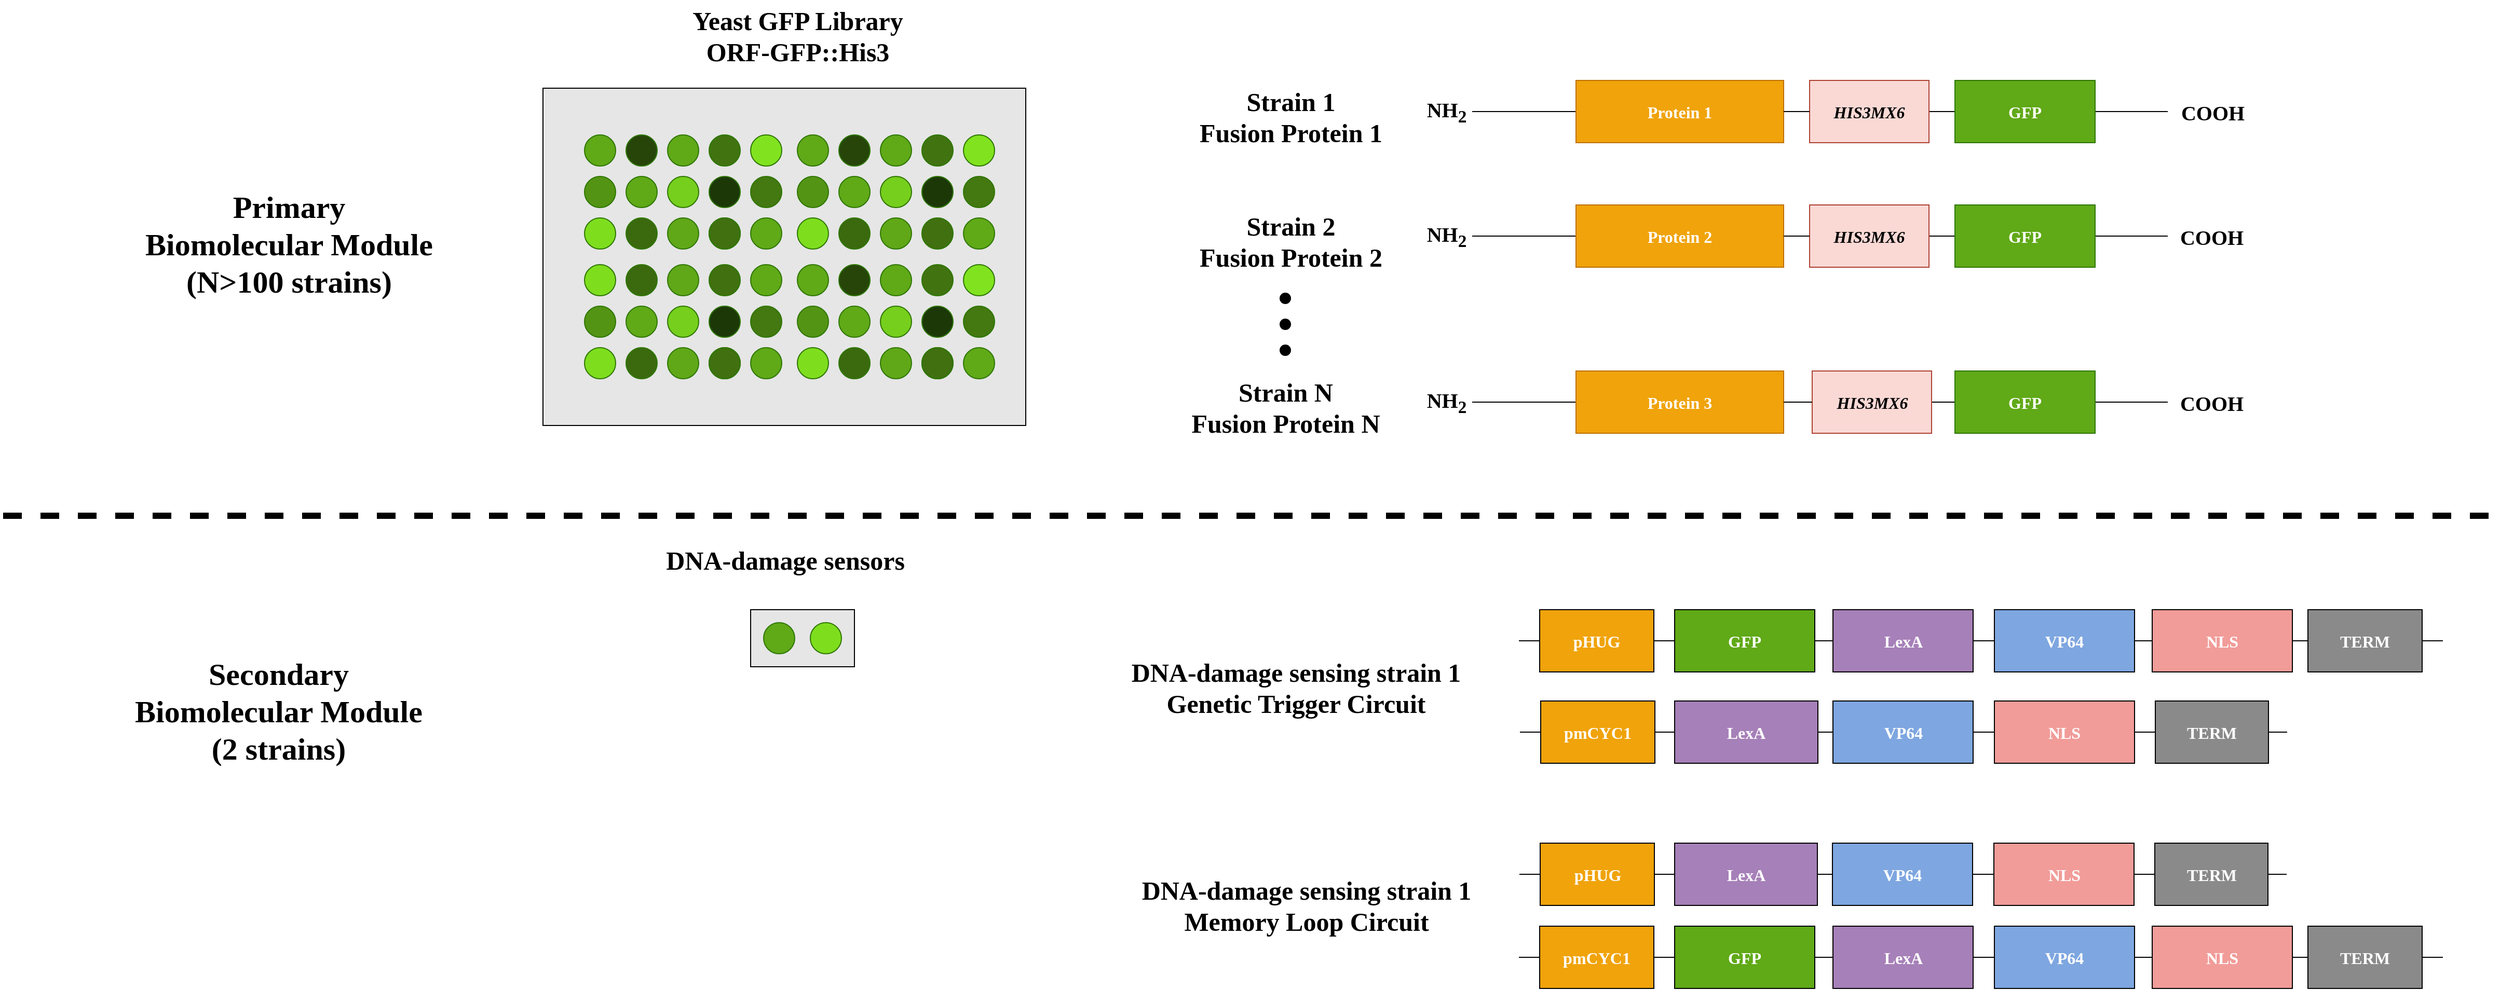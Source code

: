 <mxfile version="13.7.3" type="gitlab">
  <diagram id="VGiIOAWJNJRMQML0LhI-" name="Page-1">
    <mxGraphModel dx="3206" dy="2317" grid="1" gridSize="10" guides="1" tooltips="1" connect="1" arrows="1" fold="1" page="1" pageScale="1" pageWidth="850" pageHeight="1100" math="0" shadow="0">
      <root>
        <mxCell id="0" />
        <mxCell id="1" parent="0" />
        <mxCell id="b8bHE2o81W8VR08IkdRY-1" value="" style="rounded=0;whiteSpace=wrap;html=1;fontFamily=Georgia;fontSize=25;fillColor=#E6E6E6;" parent="1" vertex="1">
          <mxGeometry x="530" y="135" width="465" height="325" as="geometry" />
        </mxCell>
        <mxCell id="b8bHE2o81W8VR08IkdRY-2" value="" style="ellipse;whiteSpace=wrap;html=1;aspect=fixed;strokeColor=#2D7600;fontColor=#ffffff;fillColor=#60A917;fontFamily=Georgia;fontSize=25;" parent="1" vertex="1">
          <mxGeometry x="570" y="180" width="30" height="30" as="geometry" />
        </mxCell>
        <mxCell id="b8bHE2o81W8VR08IkdRY-3" value="" style="ellipse;whiteSpace=wrap;html=1;aspect=fixed;strokeColor=#2D7600;fontColor=#ffffff;fillColor=#7EDE1E;fontFamily=Georgia;fontSize=25;" parent="1" vertex="1">
          <mxGeometry x="570" y="260" width="30" height="30" as="geometry" />
        </mxCell>
        <mxCell id="b8bHE2o81W8VR08IkdRY-4" value="" style="ellipse;whiteSpace=wrap;html=1;aspect=fixed;strokeColor=#2D7600;fontColor=#ffffff;fillColor=#549414;fontFamily=Georgia;fontSize=25;" parent="1" vertex="1">
          <mxGeometry x="570" y="220" width="30" height="30" as="geometry" />
        </mxCell>
        <mxCell id="b8bHE2o81W8VR08IkdRY-5" value="" style="ellipse;whiteSpace=wrap;html=1;aspect=fixed;strokeColor=#2D7600;fontColor=#ffffff;fillColor=#274509;fontFamily=Georgia;fontSize=25;" parent="1" vertex="1">
          <mxGeometry x="610" y="180" width="30" height="30" as="geometry" />
        </mxCell>
        <mxCell id="b8bHE2o81W8VR08IkdRY-6" value="" style="ellipse;whiteSpace=wrap;html=1;aspect=fixed;fillColor=#60a917;strokeColor=#2D7600;fontColor=#ffffff;fontFamily=Georgia;fontSize=25;" parent="1" vertex="1">
          <mxGeometry x="610" y="220" width="30" height="30" as="geometry" />
        </mxCell>
        <mxCell id="b8bHE2o81W8VR08IkdRY-7" value="" style="ellipse;whiteSpace=wrap;html=1;aspect=fixed;fillColor=#60a917;strokeColor=#2D7600;fontColor=#ffffff;fontFamily=Georgia;fontSize=25;" parent="1" vertex="1">
          <mxGeometry x="650" y="180" width="30" height="30" as="geometry" />
        </mxCell>
        <mxCell id="b8bHE2o81W8VR08IkdRY-8" value="" style="ellipse;whiteSpace=wrap;html=1;aspect=fixed;strokeColor=#2D7600;fontColor=#ffffff;fillColor=#76CF1C;fontFamily=Georgia;fontSize=25;" parent="1" vertex="1">
          <mxGeometry x="650" y="220" width="30" height="30" as="geometry" />
        </mxCell>
        <mxCell id="b8bHE2o81W8VR08IkdRY-9" value="" style="ellipse;whiteSpace=wrap;html=1;aspect=fixed;strokeColor=#2D7600;fontColor=#ffffff;fillColor=#81E31F;fontFamily=Georgia;fontSize=25;" parent="1" vertex="1">
          <mxGeometry x="730" y="180" width="30" height="30" as="geometry" />
        </mxCell>
        <mxCell id="b8bHE2o81W8VR08IkdRY-10" value="" style="ellipse;whiteSpace=wrap;html=1;aspect=fixed;strokeColor=#2D7600;fontColor=#ffffff;fillColor=#1C3807;fontFamily=Georgia;fontSize=25;" parent="1" vertex="1">
          <mxGeometry x="690" y="220" width="30" height="30" as="geometry" />
        </mxCell>
        <mxCell id="b8bHE2o81W8VR08IkdRY-11" value="" style="ellipse;whiteSpace=wrap;html=1;aspect=fixed;strokeColor=#2D7600;fontColor=#ffffff;fillColor=#3B690E;fontFamily=Georgia;fontSize=25;" parent="1" vertex="1">
          <mxGeometry x="610" y="260" width="30" height="30" as="geometry" />
        </mxCell>
        <mxCell id="b8bHE2o81W8VR08IkdRY-12" value="" style="ellipse;whiteSpace=wrap;html=1;aspect=fixed;strokeColor=#2D7600;fontColor=#ffffff;fillColor=#60A818;fontFamily=Georgia;fontSize=25;" parent="1" vertex="1">
          <mxGeometry x="650" y="260" width="30" height="30" as="geometry" />
        </mxCell>
        <mxCell id="b8bHE2o81W8VR08IkdRY-13" value="" style="ellipse;whiteSpace=wrap;html=1;aspect=fixed;fillColor=#60a917;strokeColor=#2D7600;fontColor=#ffffff;fontFamily=Georgia;fontSize=25;" parent="1" vertex="1">
          <mxGeometry x="690" y="260" width="30" height="30" as="geometry" />
        </mxCell>
        <mxCell id="b8bHE2o81W8VR08IkdRY-14" value="" style="ellipse;whiteSpace=wrap;html=1;aspect=fixed;strokeColor=#2D7600;fontColor=#ffffff;fillColor=#40700F;fontFamily=Georgia;fontSize=25;" parent="1" vertex="1">
          <mxGeometry x="690" y="260" width="30" height="30" as="geometry" />
        </mxCell>
        <mxCell id="b8bHE2o81W8VR08IkdRY-16" value="" style="ellipse;whiteSpace=wrap;html=1;aspect=fixed;strokeColor=#2D7600;fontColor=#ffffff;fillColor=#447810;fontFamily=Georgia;fontSize=25;" parent="1" vertex="1">
          <mxGeometry x="730" y="220" width="30" height="30" as="geometry" />
        </mxCell>
        <mxCell id="b8bHE2o81W8VR08IkdRY-17" value="" style="ellipse;whiteSpace=wrap;html=1;aspect=fixed;strokeColor=#2D7600;fontColor=#ffffff;fillColor=#417310;fontFamily=Georgia;fontSize=25;" parent="1" vertex="1">
          <mxGeometry x="690" y="180" width="30" height="30" as="geometry" />
        </mxCell>
        <mxCell id="b8bHE2o81W8VR08IkdRY-18" value="&lt;font style=&quot;font-size: 25px;&quot;&gt;&lt;b style=&quot;font-size: 25px;&quot;&gt;&lt;font style=&quot;font-size: 25px;&quot;&gt;Yeast GFP Library&lt;br style=&quot;font-size: 25px;&quot;&gt;ORF-GFP::His3&lt;/font&gt;&lt;/b&gt;&lt;/font&gt;" style="text;html=1;align=center;verticalAlign=middle;resizable=0;points=[];autosize=1;fontFamily=Georgia;fontSize=25;" parent="1" vertex="1">
          <mxGeometry x="650" y="50" width="250" height="70" as="geometry" />
        </mxCell>
        <mxCell id="b8bHE2o81W8VR08IkdRY-19" value="" style="rounded=0;whiteSpace=wrap;html=1;fontFamily=Georgia;fontSize=25;fillColor=#E6E6E6;" parent="1" vertex="1">
          <mxGeometry x="730" y="637.5" width="100" height="55" as="geometry" />
        </mxCell>
        <mxCell id="b8bHE2o81W8VR08IkdRY-20" value="" style="ellipse;whiteSpace=wrap;html=1;aspect=fixed;strokeColor=#2D7600;fontColor=#ffffff;fillColor=#60A917;fontFamily=Georgia;fontSize=25;" parent="1" vertex="1">
          <mxGeometry x="742.5" y="650" width="30" height="30" as="geometry" />
        </mxCell>
        <mxCell id="b8bHE2o81W8VR08IkdRY-21" value="" style="ellipse;whiteSpace=wrap;html=1;aspect=fixed;strokeColor=#2D7600;fontColor=#ffffff;fillColor=#7EDE1E;fontFamily=Georgia;fontSize=25;" parent="1" vertex="1">
          <mxGeometry x="787.5" y="650" width="30" height="30" as="geometry" />
        </mxCell>
        <mxCell id="b8bHE2o81W8VR08IkdRY-23" value="&lt;font style=&quot;font-size: 25px;&quot;&gt;&lt;b style=&quot;font-size: 25px;&quot;&gt;&lt;font style=&quot;font-size: 25px;&quot;&gt;DNA-damage sensors&lt;br style=&quot;font-size: 25px;&quot;&gt;&lt;/font&gt;&lt;/b&gt;&lt;/font&gt;" style="text;html=1;align=center;verticalAlign=middle;resizable=0;points=[];autosize=1;fontFamily=Georgia;fontSize=25;" parent="1" vertex="1">
          <mxGeometry x="617.5" y="570" width="290" height="40" as="geometry" />
        </mxCell>
        <mxCell id="b8bHE2o81W8VR08IkdRY-25" value="&lt;font style=&quot;font-size: 30px&quot;&gt;&lt;b style=&quot;font-size: 30px&quot;&gt;&lt;font style=&quot;font-size: 30px&quot;&gt;Primary&lt;br style=&quot;font-size: 30px&quot;&gt;Biomolecular Module&lt;br&gt;(N&amp;gt;100 strains)&lt;br style=&quot;font-size: 30px&quot;&gt;&lt;/font&gt;&lt;/b&gt;&lt;/font&gt;" style="text;html=1;align=center;verticalAlign=middle;resizable=0;points=[];autosize=1;fontFamily=Georgia;fontSize=30;" parent="1" vertex="1">
          <mxGeometry x="110" y="230" width="350" height="110" as="geometry" />
        </mxCell>
        <mxCell id="b8bHE2o81W8VR08IkdRY-26" value="&lt;font style=&quot;font-size: 30px&quot;&gt;&lt;b&gt;&lt;font style=&quot;font-size: 30px&quot;&gt;&lt;font style=&quot;font-size: 30px&quot;&gt;Secondary&lt;br&gt;Biomolecular Module&lt;br&gt;(2 strains)&lt;/font&gt;&lt;br&gt;&lt;/font&gt;&lt;/b&gt;&lt;/font&gt;" style="text;html=1;align=center;verticalAlign=middle;resizable=0;points=[];autosize=1;fontFamily=Georgia;fontSize=25;" parent="1" vertex="1">
          <mxGeometry x="100" y="685" width="350" height="100" as="geometry" />
        </mxCell>
        <mxCell id="b8bHE2o81W8VR08IkdRY-43" value="" style="edgeStyle=orthogonalEdgeStyle;rounded=0;orthogonalLoop=1;jettySize=auto;html=1;endArrow=none;endFill=0;exitX=1;exitY=0.5;exitDx=0;exitDy=0;" parent="1" source="oX165aFYrc_iS19-NEGu-89" target="b8bHE2o81W8VR08IkdRY-47" edge="1">
          <mxGeometry relative="1" as="geometry">
            <mxPoint x="1745" y="157.5" as="sourcePoint" />
          </mxGeometry>
        </mxCell>
        <mxCell id="b8bHE2o81W8VR08IkdRY-44" value="" style="edgeStyle=orthogonalEdgeStyle;rounded=0;orthogonalLoop=1;jettySize=auto;html=1;endArrow=none;endFill=0;" parent="1" source="b8bHE2o81W8VR08IkdRY-45" edge="1">
          <mxGeometry relative="1" as="geometry">
            <mxPoint x="1425" y="157.5" as="targetPoint" />
          </mxGeometry>
        </mxCell>
        <mxCell id="b8bHE2o81W8VR08IkdRY-45" value="&lt;b&gt;&lt;font style=&quot;font-size: 16px&quot; face=&quot;Georgia&quot;&gt;Protein 1&lt;br&gt;&lt;/font&gt;&lt;/b&gt;" style="rounded=0;whiteSpace=wrap;html=1;fillColor=#f0a30a;strokeColor=#BD7000;fontColor=#ffffff;" parent="1" vertex="1">
          <mxGeometry x="1525" y="127.5" width="200" height="60" as="geometry" />
        </mxCell>
        <mxCell id="b8bHE2o81W8VR08IkdRY-46" value="" style="edgeStyle=orthogonalEdgeStyle;rounded=0;orthogonalLoop=1;jettySize=auto;html=1;endArrow=none;endFill=0;" parent="1" source="b8bHE2o81W8VR08IkdRY-47" edge="1">
          <mxGeometry relative="1" as="geometry">
            <mxPoint x="2095" y="157.5" as="targetPoint" />
            <Array as="points">
              <mxPoint x="2085" y="157.5" />
              <mxPoint x="2085" y="157.5" />
            </Array>
          </mxGeometry>
        </mxCell>
        <mxCell id="b8bHE2o81W8VR08IkdRY-47" value="&lt;b&gt;&lt;font style=&quot;font-size: 16px&quot; face=&quot;Georgia&quot;&gt;GFP&lt;/font&gt;&lt;/b&gt;" style="rounded=0;whiteSpace=wrap;html=1;fillColor=#60a917;strokeColor=#2D7600;fontColor=#ffffff;" parent="1" vertex="1">
          <mxGeometry x="1890" y="127.5" width="135" height="60" as="geometry" />
        </mxCell>
        <mxCell id="oX165aFYrc_iS19-NEGu-1" value="" style="edgeStyle=orthogonalEdgeStyle;rounded=0;orthogonalLoop=1;jettySize=auto;html=1;endArrow=none;endFill=0;exitX=1;exitY=0.5;exitDx=0;exitDy=0;" edge="1" parent="1" source="oX165aFYrc_iS19-NEGu-91" target="oX165aFYrc_iS19-NEGu-5">
          <mxGeometry relative="1" as="geometry">
            <mxPoint x="1745" y="277.5" as="sourcePoint" />
          </mxGeometry>
        </mxCell>
        <mxCell id="oX165aFYrc_iS19-NEGu-2" value="" style="edgeStyle=orthogonalEdgeStyle;rounded=0;orthogonalLoop=1;jettySize=auto;html=1;endArrow=none;endFill=0;" edge="1" parent="1" source="oX165aFYrc_iS19-NEGu-3">
          <mxGeometry relative="1" as="geometry">
            <mxPoint x="1425" y="277.5" as="targetPoint" />
          </mxGeometry>
        </mxCell>
        <mxCell id="oX165aFYrc_iS19-NEGu-3" value="&lt;b&gt;&lt;font style=&quot;font-size: 16px&quot; face=&quot;Georgia&quot;&gt;Protein 2&lt;br&gt;&lt;/font&gt;&lt;/b&gt;" style="rounded=0;whiteSpace=wrap;html=1;fillColor=#f0a30a;strokeColor=#BD7000;fontColor=#ffffff;" vertex="1" parent="1">
          <mxGeometry x="1525" y="247.5" width="200" height="60" as="geometry" />
        </mxCell>
        <mxCell id="oX165aFYrc_iS19-NEGu-4" value="" style="edgeStyle=orthogonalEdgeStyle;rounded=0;orthogonalLoop=1;jettySize=auto;html=1;endArrow=none;endFill=0;" edge="1" parent="1" source="oX165aFYrc_iS19-NEGu-5">
          <mxGeometry relative="1" as="geometry">
            <mxPoint x="2095" y="277.5" as="targetPoint" />
            <Array as="points">
              <mxPoint x="2085" y="277.5" />
              <mxPoint x="2085" y="277.5" />
            </Array>
          </mxGeometry>
        </mxCell>
        <mxCell id="oX165aFYrc_iS19-NEGu-5" value="&lt;b&gt;&lt;font style=&quot;font-size: 16px&quot; face=&quot;Georgia&quot;&gt;GFP&lt;/font&gt;&lt;/b&gt;" style="rounded=0;whiteSpace=wrap;html=1;fillColor=#60a917;strokeColor=#2D7600;fontColor=#ffffff;" vertex="1" parent="1">
          <mxGeometry x="1890" y="247.5" width="135" height="60" as="geometry" />
        </mxCell>
        <mxCell id="oX165aFYrc_iS19-NEGu-9" value="" style="edgeStyle=orthogonalEdgeStyle;rounded=0;orthogonalLoop=1;jettySize=auto;html=1;endArrow=none;endFill=0;exitX=1;exitY=0.5;exitDx=0;exitDy=0;" edge="1" parent="1" source="oX165aFYrc_iS19-NEGu-93" target="oX165aFYrc_iS19-NEGu-13">
          <mxGeometry relative="1" as="geometry">
            <mxPoint x="1745" y="437.5" as="sourcePoint" />
          </mxGeometry>
        </mxCell>
        <mxCell id="oX165aFYrc_iS19-NEGu-10" value="" style="edgeStyle=orthogonalEdgeStyle;rounded=0;orthogonalLoop=1;jettySize=auto;html=1;endArrow=none;endFill=0;" edge="1" parent="1" source="oX165aFYrc_iS19-NEGu-11">
          <mxGeometry relative="1" as="geometry">
            <mxPoint x="1425" y="437.5" as="targetPoint" />
          </mxGeometry>
        </mxCell>
        <mxCell id="oX165aFYrc_iS19-NEGu-11" value="&lt;b&gt;&lt;font style=&quot;font-size: 16px&quot; face=&quot;Georgia&quot;&gt;Protein 3&lt;br&gt;&lt;/font&gt;&lt;/b&gt;" style="rounded=0;whiteSpace=wrap;html=1;fillColor=#f0a30a;strokeColor=#BD7000;fontColor=#ffffff;" vertex="1" parent="1">
          <mxGeometry x="1525" y="407.5" width="200" height="60" as="geometry" />
        </mxCell>
        <mxCell id="oX165aFYrc_iS19-NEGu-12" value="" style="edgeStyle=orthogonalEdgeStyle;rounded=0;orthogonalLoop=1;jettySize=auto;html=1;endArrow=none;endFill=0;" edge="1" parent="1" source="oX165aFYrc_iS19-NEGu-13">
          <mxGeometry relative="1" as="geometry">
            <mxPoint x="2095" y="437.5" as="targetPoint" />
            <Array as="points">
              <mxPoint x="2085" y="437.5" />
              <mxPoint x="2085" y="437.5" />
            </Array>
          </mxGeometry>
        </mxCell>
        <mxCell id="oX165aFYrc_iS19-NEGu-13" value="&lt;b&gt;&lt;font style=&quot;font-size: 16px&quot; face=&quot;Georgia&quot;&gt;GFP&lt;/font&gt;&lt;/b&gt;" style="rounded=0;whiteSpace=wrap;html=1;fillColor=#60a917;strokeColor=#2D7600;fontColor=#ffffff;" vertex="1" parent="1">
          <mxGeometry x="1890" y="407.5" width="135" height="60" as="geometry" />
        </mxCell>
        <mxCell id="oX165aFYrc_iS19-NEGu-17" value="&lt;b style=&quot;font-size: 25px;&quot;&gt;&lt;font style=&quot;font-size: 25px;&quot;&gt;Strain 2 &lt;br style=&quot;font-size: 25px;&quot;&gt;Fusion Protein 2&lt;br style=&quot;font-size: 25px;&quot;&gt;&lt;/font&gt;&lt;/b&gt;" style="text;html=1;align=center;verticalAlign=middle;resizable=0;points=[];autosize=1;fontSize=25;fontFamily=Georgia;" vertex="1" parent="1">
          <mxGeometry x="1135" y="247.5" width="230" height="70" as="geometry" />
        </mxCell>
        <mxCell id="oX165aFYrc_iS19-NEGu-18" value="&lt;b style=&quot;font-size: 25px&quot;&gt;&lt;font style=&quot;font-size: 25px&quot;&gt;Strain N&lt;br style=&quot;font-size: 25px&quot;&gt;Fusion Protein N&lt;br style=&quot;font-size: 25px&quot;&gt;&lt;/font&gt;&lt;/b&gt;" style="text;html=1;align=center;verticalAlign=middle;resizable=0;points=[];autosize=1;fontSize=25;fontFamily=Georgia;" vertex="1" parent="1">
          <mxGeometry x="1130" y="407.5" width="230" height="70" as="geometry" />
        </mxCell>
        <mxCell id="oX165aFYrc_iS19-NEGu-19" value="" style="ellipse;whiteSpace=wrap;html=1;aspect=fixed;fillColor=#000000;" vertex="1" parent="1">
          <mxGeometry x="1240" y="332.5" width="10" height="10" as="geometry" />
        </mxCell>
        <mxCell id="oX165aFYrc_iS19-NEGu-20" value="" style="ellipse;whiteSpace=wrap;html=1;aspect=fixed;fillColor=#000000;" vertex="1" parent="1">
          <mxGeometry x="1240" y="357.5" width="10" height="10" as="geometry" />
        </mxCell>
        <mxCell id="oX165aFYrc_iS19-NEGu-21" value="" style="ellipse;whiteSpace=wrap;html=1;aspect=fixed;fillColor=#000000;" vertex="1" parent="1">
          <mxGeometry x="1240" y="382.5" width="10" height="10" as="geometry" />
        </mxCell>
        <mxCell id="oX165aFYrc_iS19-NEGu-23" value="" style="ellipse;whiteSpace=wrap;html=1;aspect=fixed;strokeColor=#2D7600;fontColor=#ffffff;fillColor=#7EDE1E;fontFamily=Georgia;fontSize=25;" vertex="1" parent="1">
          <mxGeometry x="570" y="385" width="30" height="30" as="geometry" />
        </mxCell>
        <mxCell id="oX165aFYrc_iS19-NEGu-24" value="" style="ellipse;whiteSpace=wrap;html=1;aspect=fixed;strokeColor=#2D7600;fontColor=#ffffff;fillColor=#549414;fontFamily=Georgia;fontSize=25;" vertex="1" parent="1">
          <mxGeometry x="570" y="345" width="30" height="30" as="geometry" />
        </mxCell>
        <mxCell id="oX165aFYrc_iS19-NEGu-26" value="" style="ellipse;whiteSpace=wrap;html=1;aspect=fixed;fillColor=#60a917;strokeColor=#2D7600;fontColor=#ffffff;fontFamily=Georgia;fontSize=25;" vertex="1" parent="1">
          <mxGeometry x="610" y="345" width="30" height="30" as="geometry" />
        </mxCell>
        <mxCell id="oX165aFYrc_iS19-NEGu-28" value="" style="ellipse;whiteSpace=wrap;html=1;aspect=fixed;strokeColor=#2D7600;fontColor=#ffffff;fillColor=#76CF1C;fontFamily=Georgia;fontSize=25;" vertex="1" parent="1">
          <mxGeometry x="650" y="345" width="30" height="30" as="geometry" />
        </mxCell>
        <mxCell id="oX165aFYrc_iS19-NEGu-30" value="" style="ellipse;whiteSpace=wrap;html=1;aspect=fixed;strokeColor=#2D7600;fontColor=#ffffff;fillColor=#1C3807;fontFamily=Georgia;fontSize=25;" vertex="1" parent="1">
          <mxGeometry x="690" y="345" width="30" height="30" as="geometry" />
        </mxCell>
        <mxCell id="oX165aFYrc_iS19-NEGu-31" value="" style="ellipse;whiteSpace=wrap;html=1;aspect=fixed;strokeColor=#2D7600;fontColor=#ffffff;fillColor=#3B690E;fontFamily=Georgia;fontSize=25;" vertex="1" parent="1">
          <mxGeometry x="610" y="385" width="30" height="30" as="geometry" />
        </mxCell>
        <mxCell id="oX165aFYrc_iS19-NEGu-32" value="" style="ellipse;whiteSpace=wrap;html=1;aspect=fixed;strokeColor=#2D7600;fontColor=#ffffff;fillColor=#60A818;fontFamily=Georgia;fontSize=25;" vertex="1" parent="1">
          <mxGeometry x="650" y="385" width="30" height="30" as="geometry" />
        </mxCell>
        <mxCell id="oX165aFYrc_iS19-NEGu-33" value="" style="ellipse;whiteSpace=wrap;html=1;aspect=fixed;fillColor=#60a917;strokeColor=#2D7600;fontColor=#ffffff;fontFamily=Georgia;fontSize=25;" vertex="1" parent="1">
          <mxGeometry x="690" y="385" width="30" height="30" as="geometry" />
        </mxCell>
        <mxCell id="oX165aFYrc_iS19-NEGu-34" value="" style="ellipse;whiteSpace=wrap;html=1;aspect=fixed;strokeColor=#2D7600;fontColor=#ffffff;fillColor=#40700F;fontFamily=Georgia;fontSize=25;" vertex="1" parent="1">
          <mxGeometry x="690" y="385" width="30" height="30" as="geometry" />
        </mxCell>
        <mxCell id="oX165aFYrc_iS19-NEGu-35" value="" style="ellipse;whiteSpace=wrap;html=1;aspect=fixed;fillColor=#60a917;strokeColor=#2D7600;fontColor=#ffffff;fontFamily=Georgia;fontSize=25;" vertex="1" parent="1">
          <mxGeometry x="730" y="385" width="30" height="30" as="geometry" />
        </mxCell>
        <mxCell id="oX165aFYrc_iS19-NEGu-36" value="" style="ellipse;whiteSpace=wrap;html=1;aspect=fixed;strokeColor=#2D7600;fontColor=#ffffff;fillColor=#447810;fontFamily=Georgia;fontSize=25;" vertex="1" parent="1">
          <mxGeometry x="730" y="345" width="30" height="30" as="geometry" />
        </mxCell>
        <mxCell id="oX165aFYrc_iS19-NEGu-38" value="" style="ellipse;whiteSpace=wrap;html=1;aspect=fixed;strokeColor=#2D7600;fontColor=#ffffff;fillColor=#60A917;fontFamily=Georgia;fontSize=25;" vertex="1" parent="1">
          <mxGeometry x="775" y="180" width="30" height="30" as="geometry" />
        </mxCell>
        <mxCell id="oX165aFYrc_iS19-NEGu-40" value="" style="ellipse;whiteSpace=wrap;html=1;aspect=fixed;strokeColor=#2D7600;fontColor=#ffffff;fillColor=#549414;fontFamily=Georgia;fontSize=25;" vertex="1" parent="1">
          <mxGeometry x="775" y="220" width="30" height="30" as="geometry" />
        </mxCell>
        <mxCell id="oX165aFYrc_iS19-NEGu-41" value="" style="ellipse;whiteSpace=wrap;html=1;aspect=fixed;strokeColor=#2D7600;fontColor=#ffffff;fillColor=#274509;fontFamily=Georgia;fontSize=25;" vertex="1" parent="1">
          <mxGeometry x="815" y="180" width="30" height="30" as="geometry" />
        </mxCell>
        <mxCell id="oX165aFYrc_iS19-NEGu-42" value="" style="ellipse;whiteSpace=wrap;html=1;aspect=fixed;fillColor=#60a917;strokeColor=#2D7600;fontColor=#ffffff;fontFamily=Georgia;fontSize=25;" vertex="1" parent="1">
          <mxGeometry x="815" y="220" width="30" height="30" as="geometry" />
        </mxCell>
        <mxCell id="oX165aFYrc_iS19-NEGu-43" value="" style="ellipse;whiteSpace=wrap;html=1;aspect=fixed;fillColor=#60a917;strokeColor=#2D7600;fontColor=#ffffff;fontFamily=Georgia;fontSize=25;" vertex="1" parent="1">
          <mxGeometry x="855" y="180" width="30" height="30" as="geometry" />
        </mxCell>
        <mxCell id="oX165aFYrc_iS19-NEGu-44" value="" style="ellipse;whiteSpace=wrap;html=1;aspect=fixed;strokeColor=#2D7600;fontColor=#ffffff;fillColor=#76CF1C;fontFamily=Georgia;fontSize=25;" vertex="1" parent="1">
          <mxGeometry x="855" y="220" width="30" height="30" as="geometry" />
        </mxCell>
        <mxCell id="oX165aFYrc_iS19-NEGu-45" value="" style="ellipse;whiteSpace=wrap;html=1;aspect=fixed;strokeColor=#2D7600;fontColor=#ffffff;fillColor=#81E31F;fontFamily=Georgia;fontSize=25;" vertex="1" parent="1">
          <mxGeometry x="935" y="180" width="30" height="30" as="geometry" />
        </mxCell>
        <mxCell id="oX165aFYrc_iS19-NEGu-46" value="" style="ellipse;whiteSpace=wrap;html=1;aspect=fixed;strokeColor=#2D7600;fontColor=#ffffff;fillColor=#1C3807;fontFamily=Georgia;fontSize=25;" vertex="1" parent="1">
          <mxGeometry x="895" y="220" width="30" height="30" as="geometry" />
        </mxCell>
        <mxCell id="oX165aFYrc_iS19-NEGu-51" value="" style="ellipse;whiteSpace=wrap;html=1;aspect=fixed;fillColor=#60a917;strokeColor=#2D7600;fontColor=#ffffff;fontFamily=Georgia;fontSize=25;" vertex="1" parent="1">
          <mxGeometry x="935" y="260" width="30" height="30" as="geometry" />
        </mxCell>
        <mxCell id="oX165aFYrc_iS19-NEGu-52" value="" style="ellipse;whiteSpace=wrap;html=1;aspect=fixed;strokeColor=#2D7600;fontColor=#ffffff;fillColor=#447810;fontFamily=Georgia;fontSize=25;" vertex="1" parent="1">
          <mxGeometry x="935" y="220" width="30" height="30" as="geometry" />
        </mxCell>
        <mxCell id="oX165aFYrc_iS19-NEGu-53" value="" style="ellipse;whiteSpace=wrap;html=1;aspect=fixed;strokeColor=#2D7600;fontColor=#ffffff;fillColor=#417310;fontFamily=Georgia;fontSize=25;" vertex="1" parent="1">
          <mxGeometry x="895" y="180" width="30" height="30" as="geometry" />
        </mxCell>
        <mxCell id="oX165aFYrc_iS19-NEGu-54" value="" style="ellipse;whiteSpace=wrap;html=1;aspect=fixed;strokeColor=#2D7600;fontColor=#ffffff;fillColor=#60A917;fontFamily=Georgia;fontSize=25;" vertex="1" parent="1">
          <mxGeometry x="775" y="305" width="30" height="30" as="geometry" />
        </mxCell>
        <mxCell id="oX165aFYrc_iS19-NEGu-55" value="" style="ellipse;whiteSpace=wrap;html=1;aspect=fixed;strokeColor=#2D7600;fontColor=#ffffff;fillColor=#7EDE1E;fontFamily=Georgia;fontSize=25;" vertex="1" parent="1">
          <mxGeometry x="775" y="385" width="30" height="30" as="geometry" />
        </mxCell>
        <mxCell id="oX165aFYrc_iS19-NEGu-56" value="" style="ellipse;whiteSpace=wrap;html=1;aspect=fixed;strokeColor=#2D7600;fontColor=#ffffff;fillColor=#549414;fontFamily=Georgia;fontSize=25;" vertex="1" parent="1">
          <mxGeometry x="775" y="345" width="30" height="30" as="geometry" />
        </mxCell>
        <mxCell id="oX165aFYrc_iS19-NEGu-57" value="" style="ellipse;whiteSpace=wrap;html=1;aspect=fixed;strokeColor=#2D7600;fontColor=#ffffff;fillColor=#274509;fontFamily=Georgia;fontSize=25;" vertex="1" parent="1">
          <mxGeometry x="815" y="305" width="30" height="30" as="geometry" />
        </mxCell>
        <mxCell id="oX165aFYrc_iS19-NEGu-58" value="" style="ellipse;whiteSpace=wrap;html=1;aspect=fixed;fillColor=#60a917;strokeColor=#2D7600;fontColor=#ffffff;fontFamily=Georgia;fontSize=25;" vertex="1" parent="1">
          <mxGeometry x="815" y="345" width="30" height="30" as="geometry" />
        </mxCell>
        <mxCell id="oX165aFYrc_iS19-NEGu-59" value="" style="ellipse;whiteSpace=wrap;html=1;aspect=fixed;fillColor=#60a917;strokeColor=#2D7600;fontColor=#ffffff;fontFamily=Georgia;fontSize=25;" vertex="1" parent="1">
          <mxGeometry x="855" y="305" width="30" height="30" as="geometry" />
        </mxCell>
        <mxCell id="oX165aFYrc_iS19-NEGu-60" value="" style="ellipse;whiteSpace=wrap;html=1;aspect=fixed;strokeColor=#2D7600;fontColor=#ffffff;fillColor=#76CF1C;fontFamily=Georgia;fontSize=25;" vertex="1" parent="1">
          <mxGeometry x="855" y="345" width="30" height="30" as="geometry" />
        </mxCell>
        <mxCell id="oX165aFYrc_iS19-NEGu-61" value="" style="ellipse;whiteSpace=wrap;html=1;aspect=fixed;strokeColor=#2D7600;fontColor=#ffffff;fillColor=#81E31F;fontFamily=Georgia;fontSize=25;" vertex="1" parent="1">
          <mxGeometry x="935" y="305" width="30" height="30" as="geometry" />
        </mxCell>
        <mxCell id="oX165aFYrc_iS19-NEGu-62" value="" style="ellipse;whiteSpace=wrap;html=1;aspect=fixed;strokeColor=#2D7600;fontColor=#ffffff;fillColor=#1C3807;fontFamily=Georgia;fontSize=25;" vertex="1" parent="1">
          <mxGeometry x="895" y="345" width="30" height="30" as="geometry" />
        </mxCell>
        <mxCell id="oX165aFYrc_iS19-NEGu-63" value="" style="ellipse;whiteSpace=wrap;html=1;aspect=fixed;strokeColor=#2D7600;fontColor=#ffffff;fillColor=#3B690E;fontFamily=Georgia;fontSize=25;" vertex="1" parent="1">
          <mxGeometry x="815" y="385" width="30" height="30" as="geometry" />
        </mxCell>
        <mxCell id="oX165aFYrc_iS19-NEGu-64" value="" style="ellipse;whiteSpace=wrap;html=1;aspect=fixed;strokeColor=#2D7600;fontColor=#ffffff;fillColor=#60A818;fontFamily=Georgia;fontSize=25;" vertex="1" parent="1">
          <mxGeometry x="855" y="385" width="30" height="30" as="geometry" />
        </mxCell>
        <mxCell id="oX165aFYrc_iS19-NEGu-65" value="" style="ellipse;whiteSpace=wrap;html=1;aspect=fixed;fillColor=#60a917;strokeColor=#2D7600;fontColor=#ffffff;fontFamily=Georgia;fontSize=25;" vertex="1" parent="1">
          <mxGeometry x="895" y="385" width="30" height="30" as="geometry" />
        </mxCell>
        <mxCell id="oX165aFYrc_iS19-NEGu-66" value="" style="ellipse;whiteSpace=wrap;html=1;aspect=fixed;strokeColor=#2D7600;fontColor=#ffffff;fillColor=#40700F;fontFamily=Georgia;fontSize=25;" vertex="1" parent="1">
          <mxGeometry x="895" y="385" width="30" height="30" as="geometry" />
        </mxCell>
        <mxCell id="oX165aFYrc_iS19-NEGu-67" value="" style="ellipse;whiteSpace=wrap;html=1;aspect=fixed;fillColor=#60a917;strokeColor=#2D7600;fontColor=#ffffff;fontFamily=Georgia;fontSize=25;" vertex="1" parent="1">
          <mxGeometry x="935" y="385" width="30" height="30" as="geometry" />
        </mxCell>
        <mxCell id="oX165aFYrc_iS19-NEGu-68" value="" style="ellipse;whiteSpace=wrap;html=1;aspect=fixed;strokeColor=#2D7600;fontColor=#ffffff;fillColor=#447810;fontFamily=Georgia;fontSize=25;" vertex="1" parent="1">
          <mxGeometry x="935" y="345" width="30" height="30" as="geometry" />
        </mxCell>
        <mxCell id="oX165aFYrc_iS19-NEGu-69" value="" style="ellipse;whiteSpace=wrap;html=1;aspect=fixed;strokeColor=#2D7600;fontColor=#ffffff;fillColor=#417310;fontFamily=Georgia;fontSize=25;" vertex="1" parent="1">
          <mxGeometry x="895" y="305" width="30" height="30" as="geometry" />
        </mxCell>
        <mxCell id="oX165aFYrc_iS19-NEGu-70" value="" style="ellipse;whiteSpace=wrap;html=1;aspect=fixed;strokeColor=#2D7600;fontColor=#ffffff;fillColor=#7EDE1E;fontFamily=Georgia;fontSize=25;" vertex="1" parent="1">
          <mxGeometry x="775" y="260" width="30" height="30" as="geometry" />
        </mxCell>
        <mxCell id="oX165aFYrc_iS19-NEGu-71" value="" style="ellipse;whiteSpace=wrap;html=1;aspect=fixed;strokeColor=#2D7600;fontColor=#ffffff;fillColor=#3B690E;fontFamily=Georgia;fontSize=25;" vertex="1" parent="1">
          <mxGeometry x="815" y="260" width="30" height="30" as="geometry" />
        </mxCell>
        <mxCell id="oX165aFYrc_iS19-NEGu-72" value="" style="ellipse;whiteSpace=wrap;html=1;aspect=fixed;strokeColor=#2D7600;fontColor=#ffffff;fillColor=#60A818;fontFamily=Georgia;fontSize=25;" vertex="1" parent="1">
          <mxGeometry x="855" y="260" width="30" height="30" as="geometry" />
        </mxCell>
        <mxCell id="oX165aFYrc_iS19-NEGu-73" value="" style="ellipse;whiteSpace=wrap;html=1;aspect=fixed;strokeColor=#2D7600;fontColor=#ffffff;fillColor=#40700F;fontFamily=Georgia;fontSize=25;" vertex="1" parent="1">
          <mxGeometry x="895" y="260" width="30" height="30" as="geometry" />
        </mxCell>
        <mxCell id="oX165aFYrc_iS19-NEGu-74" value="" style="ellipse;whiteSpace=wrap;html=1;aspect=fixed;fillColor=#60a917;strokeColor=#2D7600;fontColor=#ffffff;fontFamily=Georgia;fontSize=25;" vertex="1" parent="1">
          <mxGeometry x="730" y="260" width="30" height="30" as="geometry" />
        </mxCell>
        <mxCell id="oX165aFYrc_iS19-NEGu-75" value="" style="ellipse;whiteSpace=wrap;html=1;aspect=fixed;strokeColor=#2D7600;fontColor=#ffffff;fillColor=#7EDE1E;fontFamily=Georgia;fontSize=25;" vertex="1" parent="1">
          <mxGeometry x="570" y="305" width="30" height="30" as="geometry" />
        </mxCell>
        <mxCell id="oX165aFYrc_iS19-NEGu-76" value="" style="ellipse;whiteSpace=wrap;html=1;aspect=fixed;strokeColor=#2D7600;fontColor=#ffffff;fillColor=#3B690E;fontFamily=Georgia;fontSize=25;" vertex="1" parent="1">
          <mxGeometry x="610" y="305" width="30" height="30" as="geometry" />
        </mxCell>
        <mxCell id="oX165aFYrc_iS19-NEGu-77" value="" style="ellipse;whiteSpace=wrap;html=1;aspect=fixed;strokeColor=#2D7600;fontColor=#ffffff;fillColor=#60A818;fontFamily=Georgia;fontSize=25;" vertex="1" parent="1">
          <mxGeometry x="650" y="305" width="30" height="30" as="geometry" />
        </mxCell>
        <mxCell id="oX165aFYrc_iS19-NEGu-78" value="" style="ellipse;whiteSpace=wrap;html=1;aspect=fixed;strokeColor=#2D7600;fontColor=#ffffff;fillColor=#40700F;fontFamily=Georgia;fontSize=25;" vertex="1" parent="1">
          <mxGeometry x="690" y="305" width="30" height="30" as="geometry" />
        </mxCell>
        <mxCell id="oX165aFYrc_iS19-NEGu-79" value="" style="ellipse;whiteSpace=wrap;html=1;aspect=fixed;fillColor=#60a917;strokeColor=#2D7600;fontColor=#ffffff;fontFamily=Georgia;fontSize=25;" vertex="1" parent="1">
          <mxGeometry x="730" y="305" width="30" height="30" as="geometry" />
        </mxCell>
        <mxCell id="oX165aFYrc_iS19-NEGu-80" value="&lt;b style=&quot;font-size: 25px;&quot;&gt;&lt;font style=&quot;font-size: 25px;&quot;&gt;Strain 1 &lt;br style=&quot;font-size: 25px;&quot;&gt;Fusion Protein 1&lt;br style=&quot;font-size: 25px;&quot;&gt;&lt;/font&gt;&lt;/b&gt;" style="text;html=1;align=center;verticalAlign=middle;resizable=0;points=[];autosize=1;fontSize=25;fontFamily=Georgia;" vertex="1" parent="1">
          <mxGeometry x="1135" y="127.5" width="230" height="70" as="geometry" />
        </mxCell>
        <mxCell id="oX165aFYrc_iS19-NEGu-81" value="&lt;font style=&quot;font-size: 20px&quot;&gt;&lt;b&gt;&lt;font style=&quot;font-size: 20px&quot; face=&quot;Georgia&quot;&gt;NH&lt;sub&gt;2&lt;/sub&gt;&lt;/font&gt;&lt;/b&gt;&lt;/font&gt;" style="text;html=1;align=center;verticalAlign=middle;resizable=0;points=[];autosize=1;" vertex="1" parent="1">
          <mxGeometry x="1370" y="142.5" width="60" height="30" as="geometry" />
        </mxCell>
        <mxCell id="oX165aFYrc_iS19-NEGu-88" value="&lt;font style=&quot;font-size: 20px&quot; face=&quot;Georgia&quot;&gt;&lt;b&gt;&lt;font style=&quot;font-size: 20px&quot;&gt;COOH&lt;/font&gt;&lt;/b&gt;&lt;/font&gt;" style="text;html=1;align=center;verticalAlign=middle;resizable=0;points=[];autosize=1;" vertex="1" parent="1">
          <mxGeometry x="2097.5" y="147.5" width="80" height="20" as="geometry" />
        </mxCell>
        <mxCell id="oX165aFYrc_iS19-NEGu-89" value="&lt;i&gt;&lt;b&gt;&lt;font style=&quot;font-size: 16px&quot; face=&quot;Georgia&quot;&gt;HIS3MX6&lt;/font&gt;&lt;/b&gt;&lt;/i&gt;" style="rounded=0;whiteSpace=wrap;html=1;fillColor=#fad9d5;strokeColor=#ae4132;" vertex="1" parent="1">
          <mxGeometry x="1750" y="127.5" width="115" height="60" as="geometry" />
        </mxCell>
        <mxCell id="oX165aFYrc_iS19-NEGu-90" value="" style="edgeStyle=orthogonalEdgeStyle;rounded=0;orthogonalLoop=1;jettySize=auto;html=1;endArrow=none;endFill=0;exitX=1;exitY=0.5;exitDx=0;exitDy=0;" edge="1" parent="1" source="b8bHE2o81W8VR08IkdRY-45" target="oX165aFYrc_iS19-NEGu-89">
          <mxGeometry relative="1" as="geometry">
            <mxPoint x="1725" y="157.5" as="sourcePoint" />
            <mxPoint x="1890" y="157.5" as="targetPoint" />
          </mxGeometry>
        </mxCell>
        <mxCell id="oX165aFYrc_iS19-NEGu-91" value="&lt;i&gt;&lt;b&gt;&lt;font style=&quot;font-size: 16px&quot; face=&quot;Georgia&quot;&gt;HIS3MX6&lt;/font&gt;&lt;/b&gt;&lt;/i&gt;" style="rounded=0;whiteSpace=wrap;html=1;fillColor=#fad9d5;strokeColor=#ae4132;" vertex="1" parent="1">
          <mxGeometry x="1750" y="247.5" width="115" height="60" as="geometry" />
        </mxCell>
        <mxCell id="oX165aFYrc_iS19-NEGu-92" value="" style="edgeStyle=orthogonalEdgeStyle;rounded=0;orthogonalLoop=1;jettySize=auto;html=1;endArrow=none;endFill=0;exitX=1;exitY=0.5;exitDx=0;exitDy=0;" edge="1" parent="1" source="oX165aFYrc_iS19-NEGu-3" target="oX165aFYrc_iS19-NEGu-91">
          <mxGeometry relative="1" as="geometry">
            <mxPoint x="1725" y="277.5" as="sourcePoint" />
            <mxPoint x="1890" y="277.5" as="targetPoint" />
          </mxGeometry>
        </mxCell>
        <mxCell id="oX165aFYrc_iS19-NEGu-93" value="&lt;i&gt;&lt;b&gt;&lt;font style=&quot;font-size: 16px&quot; face=&quot;Georgia&quot;&gt;HIS3MX6&lt;/font&gt;&lt;/b&gt;&lt;/i&gt;" style="rounded=0;whiteSpace=wrap;html=1;fillColor=#fad9d5;strokeColor=#ae4132;" vertex="1" parent="1">
          <mxGeometry x="1752.5" y="407.5" width="115" height="60" as="geometry" />
        </mxCell>
        <mxCell id="oX165aFYrc_iS19-NEGu-94" value="" style="edgeStyle=orthogonalEdgeStyle;rounded=0;orthogonalLoop=1;jettySize=auto;html=1;endArrow=none;endFill=0;exitX=1;exitY=0.5;exitDx=0;exitDy=0;" edge="1" parent="1" source="oX165aFYrc_iS19-NEGu-11" target="oX165aFYrc_iS19-NEGu-93">
          <mxGeometry relative="1" as="geometry">
            <mxPoint x="1725" y="437.5" as="sourcePoint" />
            <mxPoint x="1890" y="437.5" as="targetPoint" />
          </mxGeometry>
        </mxCell>
        <mxCell id="oX165aFYrc_iS19-NEGu-97" value="" style="edgeStyle=orthogonalEdgeStyle;rounded=0;orthogonalLoop=1;jettySize=auto;html=1;endArrow=none;endFill=0;" edge="1" parent="1" source="oX165aFYrc_iS19-NEGu-98">
          <mxGeometry relative="1" as="geometry">
            <mxPoint x="1470" y="667.5" as="targetPoint" />
          </mxGeometry>
        </mxCell>
        <mxCell id="oX165aFYrc_iS19-NEGu-98" value="&lt;b&gt;&lt;font style=&quot;font-size: 16px&quot; face=&quot;Georgia&quot;&gt;pHUG&lt;br&gt;&lt;/font&gt;&lt;/b&gt;" style="rounded=0;whiteSpace=wrap;html=1;fillColor=#f0a30a;fontColor=#ffffff;" vertex="1" parent="1">
          <mxGeometry x="1490" y="637.5" width="110" height="60" as="geometry" />
        </mxCell>
        <mxCell id="oX165aFYrc_iS19-NEGu-99" value="" style="edgeStyle=orthogonalEdgeStyle;rounded=0;orthogonalLoop=1;jettySize=auto;html=1;endArrow=none;endFill=0;" edge="1" parent="1" source="oX165aFYrc_iS19-NEGu-114">
          <mxGeometry relative="1" as="geometry">
            <mxPoint x="2360" y="667.5" as="targetPoint" />
            <Array as="points">
              <mxPoint x="2160" y="667.5" />
              <mxPoint x="2160" y="667.5" />
            </Array>
          </mxGeometry>
        </mxCell>
        <mxCell id="oX165aFYrc_iS19-NEGu-100" value="&lt;b&gt;&lt;font style=&quot;font-size: 16px&quot; face=&quot;Georgia&quot;&gt;GFP&lt;/font&gt;&lt;/b&gt;" style="rounded=0;whiteSpace=wrap;html=1;fillColor=#60a917;fontColor=#ffffff;" vertex="1" parent="1">
          <mxGeometry x="1620" y="637.5" width="135" height="60" as="geometry" />
        </mxCell>
        <mxCell id="oX165aFYrc_iS19-NEGu-108" value="" style="edgeStyle=orthogonalEdgeStyle;rounded=0;orthogonalLoop=1;jettySize=auto;html=1;endArrow=none;endFill=0;exitX=1;exitY=0.5;exitDx=0;exitDy=0;" edge="1" parent="1" source="oX165aFYrc_iS19-NEGu-98" target="oX165aFYrc_iS19-NEGu-100">
          <mxGeometry relative="1" as="geometry">
            <mxPoint x="1600" y="667.5" as="sourcePoint" />
            <mxPoint x="1715" y="667.5" as="targetPoint" />
          </mxGeometry>
        </mxCell>
        <mxCell id="oX165aFYrc_iS19-NEGu-109" value="&lt;b&gt;&lt;font style=&quot;font-size: 16px&quot; face=&quot;Georgia&quot;&gt;LexA&lt;/font&gt;&lt;/b&gt;" style="rounded=0;whiteSpace=wrap;html=1;fontColor=#ffffff;fillColor=#A680B8;" vertex="1" parent="1">
          <mxGeometry x="1772.5" y="637.5" width="135" height="60" as="geometry" />
        </mxCell>
        <mxCell id="oX165aFYrc_iS19-NEGu-110" value="" style="edgeStyle=orthogonalEdgeStyle;rounded=0;orthogonalLoop=1;jettySize=auto;html=1;endArrow=none;endFill=0;exitX=1;exitY=0.5;exitDx=0;exitDy=0;" edge="1" parent="1" source="oX165aFYrc_iS19-NEGu-100">
          <mxGeometry relative="1" as="geometry">
            <mxPoint x="1773" y="667.5" as="targetPoint" />
            <Array as="points" />
            <mxPoint x="1753" y="667.5" as="sourcePoint" />
          </mxGeometry>
        </mxCell>
        <mxCell id="oX165aFYrc_iS19-NEGu-111" value="&lt;b&gt;&lt;font style=&quot;font-size: 16px&quot; face=&quot;Georgia&quot;&gt;VP64&lt;/font&gt;&lt;/b&gt;" style="rounded=0;whiteSpace=wrap;html=1;fontColor=#ffffff;fillColor=#7EA6E0;" vertex="1" parent="1">
          <mxGeometry x="1928" y="637.5" width="135" height="60" as="geometry" />
        </mxCell>
        <mxCell id="oX165aFYrc_iS19-NEGu-112" value="" style="edgeStyle=orthogonalEdgeStyle;rounded=0;orthogonalLoop=1;jettySize=auto;html=1;endArrow=none;endFill=0;" edge="1" parent="1" source="oX165aFYrc_iS19-NEGu-109" target="oX165aFYrc_iS19-NEGu-111">
          <mxGeometry relative="1" as="geometry">
            <mxPoint x="2060" y="667.5" as="targetPoint" />
            <Array as="points" />
            <mxPoint x="1907.5" y="667.5" as="sourcePoint" />
          </mxGeometry>
        </mxCell>
        <mxCell id="oX165aFYrc_iS19-NEGu-114" value="&lt;font face=&quot;Georgia&quot;&gt;&lt;b&gt;&lt;font style=&quot;font-size: 16px&quot;&gt;TERM&lt;/font&gt;&lt;/b&gt;&lt;/font&gt;" style="rounded=0;whiteSpace=wrap;html=1;fontColor=#ffffff;fillColor=#8A8A8A;" vertex="1" parent="1">
          <mxGeometry x="2230" y="637.5" width="110" height="60" as="geometry" />
        </mxCell>
        <mxCell id="oX165aFYrc_iS19-NEGu-115" value="" style="edgeStyle=orthogonalEdgeStyle;rounded=0;orthogonalLoop=1;jettySize=auto;html=1;endArrow=none;endFill=0;" edge="1" parent="1" source="oX165aFYrc_iS19-NEGu-111" target="oX165aFYrc_iS19-NEGu-114">
          <mxGeometry relative="1" as="geometry">
            <mxPoint x="2420" y="667.5" as="targetPoint" />
            <Array as="points" />
            <mxPoint x="2065" y="667.5" as="sourcePoint" />
          </mxGeometry>
        </mxCell>
        <mxCell id="oX165aFYrc_iS19-NEGu-113" value="&lt;b&gt;&lt;font style=&quot;font-size: 16px&quot; face=&quot;Georgia&quot;&gt;NLS&lt;/font&gt;&lt;/b&gt;" style="rounded=0;whiteSpace=wrap;html=1;fontColor=#ffffff;fillColor=#F19C99;" vertex="1" parent="1">
          <mxGeometry x="2080" y="637.5" width="135" height="60" as="geometry" />
        </mxCell>
        <mxCell id="oX165aFYrc_iS19-NEGu-129" value="" style="edgeStyle=orthogonalEdgeStyle;rounded=0;orthogonalLoop=1;jettySize=auto;html=1;endArrow=none;endFill=0;" edge="1" parent="1" source="oX165aFYrc_iS19-NEGu-130">
          <mxGeometry relative="1" as="geometry">
            <mxPoint x="1471" y="755.5" as="targetPoint" />
          </mxGeometry>
        </mxCell>
        <mxCell id="oX165aFYrc_iS19-NEGu-130" value="&lt;b&gt;&lt;font style=&quot;font-size: 16px&quot; face=&quot;Georgia&quot;&gt;pmCYC1&lt;br&gt;&lt;/font&gt;&lt;/b&gt;" style="rounded=0;whiteSpace=wrap;html=1;fillColor=#f0a30a;fontColor=#ffffff;" vertex="1" parent="1">
          <mxGeometry x="1491" y="725.5" width="110" height="60" as="geometry" />
        </mxCell>
        <mxCell id="oX165aFYrc_iS19-NEGu-131" value="" style="edgeStyle=orthogonalEdgeStyle;rounded=0;orthogonalLoop=1;jettySize=auto;html=1;endArrow=none;endFill=0;" edge="1" parent="1" source="oX165aFYrc_iS19-NEGu-138">
          <mxGeometry relative="1" as="geometry">
            <mxPoint x="2210" y="755.5" as="targetPoint" />
            <Array as="points">
              <mxPoint x="2161" y="755.5" />
              <mxPoint x="2161" y="755.5" />
            </Array>
          </mxGeometry>
        </mxCell>
        <mxCell id="oX165aFYrc_iS19-NEGu-133" value="" style="edgeStyle=orthogonalEdgeStyle;rounded=0;orthogonalLoop=1;jettySize=auto;html=1;endArrow=none;endFill=0;exitX=1;exitY=0.5;exitDx=0;exitDy=0;" edge="1" parent="1" source="oX165aFYrc_iS19-NEGu-130">
          <mxGeometry relative="1" as="geometry">
            <mxPoint x="1601" y="755.5" as="sourcePoint" />
            <mxPoint x="1621" y="755.5" as="targetPoint" />
          </mxGeometry>
        </mxCell>
        <mxCell id="oX165aFYrc_iS19-NEGu-134" value="&lt;b&gt;&lt;font style=&quot;font-size: 16px&quot; face=&quot;Georgia&quot;&gt;LexA&lt;/font&gt;&lt;/b&gt;" style="rounded=0;whiteSpace=wrap;html=1;fontColor=#ffffff;fillColor=#A680B8;" vertex="1" parent="1">
          <mxGeometry x="1620" y="725.5" width="138" height="60" as="geometry" />
        </mxCell>
        <mxCell id="oX165aFYrc_iS19-NEGu-136" value="&lt;b&gt;&lt;font style=&quot;font-size: 16px&quot; face=&quot;Georgia&quot;&gt;VP64&lt;/font&gt;&lt;/b&gt;" style="rounded=0;whiteSpace=wrap;html=1;fontColor=#ffffff;fillColor=#7EA6E0;" vertex="1" parent="1">
          <mxGeometry x="1772.5" y="725.5" width="135" height="60" as="geometry" />
        </mxCell>
        <mxCell id="oX165aFYrc_iS19-NEGu-137" value="" style="edgeStyle=orthogonalEdgeStyle;rounded=0;orthogonalLoop=1;jettySize=auto;html=1;endArrow=none;endFill=0;entryX=1;entryY=0.5;entryDx=0;entryDy=0;exitX=0;exitY=0.5;exitDx=0;exitDy=0;" edge="1" parent="1" source="oX165aFYrc_iS19-NEGu-136" target="oX165aFYrc_iS19-NEGu-134">
          <mxGeometry relative="1" as="geometry">
            <mxPoint x="2061" y="755.5" as="targetPoint" />
            <Array as="points" />
            <mxPoint x="1770" y="755.5" as="sourcePoint" />
          </mxGeometry>
        </mxCell>
        <mxCell id="oX165aFYrc_iS19-NEGu-138" value="&lt;font face=&quot;Georgia&quot;&gt;&lt;b&gt;&lt;font style=&quot;font-size: 16px&quot;&gt;TERM&lt;/font&gt;&lt;/b&gt;&lt;/font&gt;" style="rounded=0;whiteSpace=wrap;html=1;fontColor=#ffffff;fillColor=#8A8A8A;" vertex="1" parent="1">
          <mxGeometry x="2083" y="725.5" width="109" height="60" as="geometry" />
        </mxCell>
        <mxCell id="oX165aFYrc_iS19-NEGu-139" value="" style="edgeStyle=orthogonalEdgeStyle;rounded=0;orthogonalLoop=1;jettySize=auto;html=1;endArrow=none;endFill=0;" edge="1" parent="1" source="oX165aFYrc_iS19-NEGu-136" target="oX165aFYrc_iS19-NEGu-138">
          <mxGeometry relative="1" as="geometry">
            <mxPoint x="2421" y="755.5" as="targetPoint" />
            <Array as="points" />
            <mxPoint x="2066" y="755.5" as="sourcePoint" />
          </mxGeometry>
        </mxCell>
        <mxCell id="oX165aFYrc_iS19-NEGu-140" value="&lt;b&gt;&lt;font style=&quot;font-size: 16px&quot; face=&quot;Georgia&quot;&gt;NLS&lt;/font&gt;&lt;/b&gt;" style="rounded=0;whiteSpace=wrap;html=1;fontColor=#ffffff;fillColor=#F19C99;" vertex="1" parent="1">
          <mxGeometry x="1928" y="725.5" width="135" height="60" as="geometry" />
        </mxCell>
        <mxCell id="oX165aFYrc_iS19-NEGu-163" value="" style="edgeStyle=orthogonalEdgeStyle;rounded=0;orthogonalLoop=1;jettySize=auto;html=1;endArrow=none;endFill=0;" edge="1" parent="1" source="oX165aFYrc_iS19-NEGu-164">
          <mxGeometry relative="1" as="geometry">
            <mxPoint x="1470.5" y="892.5" as="targetPoint" />
          </mxGeometry>
        </mxCell>
        <mxCell id="oX165aFYrc_iS19-NEGu-164" value="&lt;b&gt;&lt;font style=&quot;font-size: 16px&quot; face=&quot;Georgia&quot;&gt;pHUG&lt;br&gt;&lt;/font&gt;&lt;/b&gt;" style="rounded=0;whiteSpace=wrap;html=1;fillColor=#f0a30a;fontColor=#ffffff;" vertex="1" parent="1">
          <mxGeometry x="1490.5" y="862.5" width="110" height="60" as="geometry" />
        </mxCell>
        <mxCell id="oX165aFYrc_iS19-NEGu-165" value="" style="edgeStyle=orthogonalEdgeStyle;rounded=0;orthogonalLoop=1;jettySize=auto;html=1;endArrow=none;endFill=0;" edge="1" parent="1" source="oX165aFYrc_iS19-NEGu-170">
          <mxGeometry relative="1" as="geometry">
            <mxPoint x="2209.5" y="892.5" as="targetPoint" />
            <Array as="points">
              <mxPoint x="2160.5" y="892.5" />
              <mxPoint x="2160.5" y="892.5" />
            </Array>
          </mxGeometry>
        </mxCell>
        <mxCell id="oX165aFYrc_iS19-NEGu-166" value="" style="edgeStyle=orthogonalEdgeStyle;rounded=0;orthogonalLoop=1;jettySize=auto;html=1;endArrow=none;endFill=0;exitX=1;exitY=0.5;exitDx=0;exitDy=0;entryX=0;entryY=0.5;entryDx=0;entryDy=0;" edge="1" parent="1" source="oX165aFYrc_iS19-NEGu-164" target="oX165aFYrc_iS19-NEGu-167">
          <mxGeometry relative="1" as="geometry">
            <mxPoint x="1600.5" y="892.5" as="sourcePoint" />
            <mxPoint x="1620.5" y="892.5" as="targetPoint" />
          </mxGeometry>
        </mxCell>
        <mxCell id="oX165aFYrc_iS19-NEGu-167" value="&lt;b&gt;&lt;font style=&quot;font-size: 16px&quot; face=&quot;Georgia&quot;&gt;LexA&lt;/font&gt;&lt;/b&gt;" style="rounded=0;whiteSpace=wrap;html=1;fontColor=#ffffff;fillColor=#A680B8;" vertex="1" parent="1">
          <mxGeometry x="1620" y="862.5" width="137.5" height="60" as="geometry" />
        </mxCell>
        <mxCell id="oX165aFYrc_iS19-NEGu-168" value="&lt;b&gt;&lt;font style=&quot;font-size: 16px&quot; face=&quot;Georgia&quot;&gt;VP64&lt;/font&gt;&lt;/b&gt;" style="rounded=0;whiteSpace=wrap;html=1;fontColor=#ffffff;fillColor=#7EA6E0;" vertex="1" parent="1">
          <mxGeometry x="1772" y="862.5" width="135" height="60" as="geometry" />
        </mxCell>
        <mxCell id="oX165aFYrc_iS19-NEGu-169" value="" style="edgeStyle=orthogonalEdgeStyle;rounded=0;orthogonalLoop=1;jettySize=auto;html=1;endArrow=none;endFill=0;entryX=1;entryY=0.5;entryDx=0;entryDy=0;exitX=0;exitY=0.5;exitDx=0;exitDy=0;" edge="1" parent="1" source="oX165aFYrc_iS19-NEGu-168" target="oX165aFYrc_iS19-NEGu-167">
          <mxGeometry relative="1" as="geometry">
            <mxPoint x="2060.5" y="892.5" as="targetPoint" />
            <Array as="points" />
            <mxPoint x="1769.5" y="892.5" as="sourcePoint" />
          </mxGeometry>
        </mxCell>
        <mxCell id="oX165aFYrc_iS19-NEGu-170" value="&lt;font face=&quot;Georgia&quot;&gt;&lt;b&gt;&lt;font style=&quot;font-size: 16px&quot;&gt;TERM&lt;/font&gt;&lt;/b&gt;&lt;/font&gt;" style="rounded=0;whiteSpace=wrap;html=1;fontColor=#ffffff;fillColor=#8A8A8A;" vertex="1" parent="1">
          <mxGeometry x="2082.5" y="862.5" width="109" height="60" as="geometry" />
        </mxCell>
        <mxCell id="oX165aFYrc_iS19-NEGu-171" value="" style="edgeStyle=orthogonalEdgeStyle;rounded=0;orthogonalLoop=1;jettySize=auto;html=1;endArrow=none;endFill=0;" edge="1" parent="1" source="oX165aFYrc_iS19-NEGu-168" target="oX165aFYrc_iS19-NEGu-170">
          <mxGeometry relative="1" as="geometry">
            <mxPoint x="2420.5" y="892.5" as="targetPoint" />
            <Array as="points" />
            <mxPoint x="2065.5" y="892.5" as="sourcePoint" />
          </mxGeometry>
        </mxCell>
        <mxCell id="oX165aFYrc_iS19-NEGu-172" value="&lt;b&gt;&lt;font style=&quot;font-size: 16px&quot; face=&quot;Georgia&quot;&gt;NLS&lt;/font&gt;&lt;/b&gt;" style="rounded=0;whiteSpace=wrap;html=1;fontColor=#ffffff;fillColor=#F19C99;" vertex="1" parent="1">
          <mxGeometry x="1927.5" y="862.5" width="135" height="60" as="geometry" />
        </mxCell>
        <mxCell id="oX165aFYrc_iS19-NEGu-183" value="" style="edgeStyle=orthogonalEdgeStyle;rounded=0;orthogonalLoop=1;jettySize=auto;html=1;endArrow=none;endFill=0;" edge="1" parent="1" source="oX165aFYrc_iS19-NEGu-184">
          <mxGeometry relative="1" as="geometry">
            <mxPoint x="1470" y="972.5" as="targetPoint" />
          </mxGeometry>
        </mxCell>
        <mxCell id="oX165aFYrc_iS19-NEGu-184" value="&lt;b&gt;&lt;font style=&quot;font-size: 16px&quot; face=&quot;Georgia&quot;&gt;pmCYC1&lt;br&gt;&lt;/font&gt;&lt;/b&gt;" style="rounded=0;whiteSpace=wrap;html=1;fillColor=#f0a30a;fontColor=#ffffff;" vertex="1" parent="1">
          <mxGeometry x="1490" y="942.5" width="110" height="60" as="geometry" />
        </mxCell>
        <mxCell id="oX165aFYrc_iS19-NEGu-185" value="" style="edgeStyle=orthogonalEdgeStyle;rounded=0;orthogonalLoop=1;jettySize=auto;html=1;endArrow=none;endFill=0;" edge="1" parent="1" source="oX165aFYrc_iS19-NEGu-192">
          <mxGeometry relative="1" as="geometry">
            <mxPoint x="2360" y="972.5" as="targetPoint" />
            <Array as="points">
              <mxPoint x="2160" y="972.5" />
              <mxPoint x="2160" y="972.5" />
            </Array>
          </mxGeometry>
        </mxCell>
        <mxCell id="oX165aFYrc_iS19-NEGu-186" value="&lt;b&gt;&lt;font style=&quot;font-size: 16px&quot; face=&quot;Georgia&quot;&gt;GFP&lt;/font&gt;&lt;/b&gt;" style="rounded=0;whiteSpace=wrap;html=1;fillColor=#60a917;fontColor=#ffffff;" vertex="1" parent="1">
          <mxGeometry x="1620" y="942.5" width="135" height="60" as="geometry" />
        </mxCell>
        <mxCell id="oX165aFYrc_iS19-NEGu-187" value="" style="edgeStyle=orthogonalEdgeStyle;rounded=0;orthogonalLoop=1;jettySize=auto;html=1;endArrow=none;endFill=0;exitX=1;exitY=0.5;exitDx=0;exitDy=0;" edge="1" parent="1" source="oX165aFYrc_iS19-NEGu-184" target="oX165aFYrc_iS19-NEGu-186">
          <mxGeometry relative="1" as="geometry">
            <mxPoint x="1600" y="972.5" as="sourcePoint" />
            <mxPoint x="1715" y="972.5" as="targetPoint" />
          </mxGeometry>
        </mxCell>
        <mxCell id="oX165aFYrc_iS19-NEGu-188" value="&lt;b&gt;&lt;font style=&quot;font-size: 16px&quot; face=&quot;Georgia&quot;&gt;LexA&lt;/font&gt;&lt;/b&gt;" style="rounded=0;whiteSpace=wrap;html=1;fontColor=#ffffff;fillColor=#A680B8;" vertex="1" parent="1">
          <mxGeometry x="1772.5" y="942.5" width="135" height="60" as="geometry" />
        </mxCell>
        <mxCell id="oX165aFYrc_iS19-NEGu-189" value="" style="edgeStyle=orthogonalEdgeStyle;rounded=0;orthogonalLoop=1;jettySize=auto;html=1;endArrow=none;endFill=0;exitX=1;exitY=0.5;exitDx=0;exitDy=0;" edge="1" parent="1" source="oX165aFYrc_iS19-NEGu-186">
          <mxGeometry relative="1" as="geometry">
            <mxPoint x="1773" y="972.5" as="targetPoint" />
            <Array as="points" />
            <mxPoint x="1753" y="972.5" as="sourcePoint" />
          </mxGeometry>
        </mxCell>
        <mxCell id="oX165aFYrc_iS19-NEGu-190" value="&lt;b&gt;&lt;font style=&quot;font-size: 16px&quot; face=&quot;Georgia&quot;&gt;VP64&lt;/font&gt;&lt;/b&gt;" style="rounded=0;whiteSpace=wrap;html=1;fontColor=#ffffff;fillColor=#7EA6E0;" vertex="1" parent="1">
          <mxGeometry x="1928" y="942.5" width="135" height="60" as="geometry" />
        </mxCell>
        <mxCell id="oX165aFYrc_iS19-NEGu-191" value="" style="edgeStyle=orthogonalEdgeStyle;rounded=0;orthogonalLoop=1;jettySize=auto;html=1;endArrow=none;endFill=0;" edge="1" parent="1" source="oX165aFYrc_iS19-NEGu-188" target="oX165aFYrc_iS19-NEGu-190">
          <mxGeometry relative="1" as="geometry">
            <mxPoint x="2060" y="972.5" as="targetPoint" />
            <Array as="points" />
            <mxPoint x="1907.5" y="972.5" as="sourcePoint" />
          </mxGeometry>
        </mxCell>
        <mxCell id="oX165aFYrc_iS19-NEGu-192" value="&lt;font face=&quot;Georgia&quot;&gt;&lt;b&gt;&lt;font style=&quot;font-size: 16px&quot;&gt;TERM&lt;/font&gt;&lt;/b&gt;&lt;/font&gt;" style="rounded=0;whiteSpace=wrap;html=1;fontColor=#ffffff;fillColor=#8A8A8A;" vertex="1" parent="1">
          <mxGeometry x="2230" y="942.5" width="110" height="60" as="geometry" />
        </mxCell>
        <mxCell id="oX165aFYrc_iS19-NEGu-193" value="" style="edgeStyle=orthogonalEdgeStyle;rounded=0;orthogonalLoop=1;jettySize=auto;html=1;endArrow=none;endFill=0;" edge="1" parent="1" source="oX165aFYrc_iS19-NEGu-190" target="oX165aFYrc_iS19-NEGu-192">
          <mxGeometry relative="1" as="geometry">
            <mxPoint x="2420" y="972.5" as="targetPoint" />
            <Array as="points" />
            <mxPoint x="2065" y="972.5" as="sourcePoint" />
          </mxGeometry>
        </mxCell>
        <mxCell id="oX165aFYrc_iS19-NEGu-194" value="&lt;b&gt;&lt;font style=&quot;font-size: 16px&quot; face=&quot;Georgia&quot;&gt;NLS&lt;/font&gt;&lt;/b&gt;" style="rounded=0;whiteSpace=wrap;html=1;fontColor=#ffffff;fillColor=#F19C99;" vertex="1" parent="1">
          <mxGeometry x="2080" y="942.5" width="135" height="60" as="geometry" />
        </mxCell>
        <mxCell id="oX165aFYrc_iS19-NEGu-195" value="&lt;b style=&quot;font-size: 25px&quot;&gt;&lt;font style=&quot;font-size: 25px&quot;&gt;DNA-damage sensing strain 1 &lt;br style=&quot;font-size: 25px&quot;&gt;Genetic Trigger Circuit&lt;br style=&quot;font-size: 25px&quot;&gt;&lt;/font&gt;&lt;/b&gt;" style="text;html=1;align=center;verticalAlign=middle;resizable=0;points=[];autosize=1;fontSize=25;fontFamily=Georgia;" vertex="1" parent="1">
          <mxGeometry x="1060" y="677.5" width="390" height="70" as="geometry" />
        </mxCell>
        <mxCell id="oX165aFYrc_iS19-NEGu-197" value="&lt;b style=&quot;font-size: 25px&quot;&gt;&lt;font style=&quot;font-size: 25px&quot;&gt;DNA-damage sensing strain 1 &lt;br style=&quot;font-size: 25px&quot;&gt;Memory Loop Circuit&lt;br style=&quot;font-size: 25px&quot;&gt;&lt;/font&gt;&lt;/b&gt;" style="text;html=1;align=center;verticalAlign=middle;resizable=0;points=[];autosize=1;fontSize=25;fontFamily=Georgia;" vertex="1" parent="1">
          <mxGeometry x="1070" y="887.5" width="390" height="70" as="geometry" />
        </mxCell>
        <mxCell id="oX165aFYrc_iS19-NEGu-199" value="" style="endArrow=none;dashed=1;html=1;fontFamily=Georgia;fontSize=30;strokeWidth=6;" edge="1" parent="1">
          <mxGeometry width="50" height="50" relative="1" as="geometry">
            <mxPoint x="10" y="547" as="sourcePoint" />
            <mxPoint x="2410" y="547" as="targetPoint" />
          </mxGeometry>
        </mxCell>
        <mxCell id="oX165aFYrc_iS19-NEGu-200" value="&lt;font style=&quot;font-size: 20px&quot;&gt;&lt;b&gt;&lt;font style=&quot;font-size: 20px&quot; face=&quot;Georgia&quot;&gt;NH&lt;sub&gt;2&lt;/sub&gt;&lt;/font&gt;&lt;/b&gt;&lt;/font&gt;" style="text;html=1;align=center;verticalAlign=middle;resizable=0;points=[];autosize=1;" vertex="1" parent="1">
          <mxGeometry x="1370" y="262.5" width="60" height="30" as="geometry" />
        </mxCell>
        <mxCell id="oX165aFYrc_iS19-NEGu-201" value="&lt;font style=&quot;font-size: 20px&quot;&gt;&lt;b&gt;&lt;font style=&quot;font-size: 20px&quot; face=&quot;Georgia&quot;&gt;NH&lt;sub&gt;2&lt;/sub&gt;&lt;/font&gt;&lt;/b&gt;&lt;/font&gt;" style="text;html=1;align=center;verticalAlign=middle;resizable=0;points=[];autosize=1;" vertex="1" parent="1">
          <mxGeometry x="1370" y="422.5" width="60" height="30" as="geometry" />
        </mxCell>
        <mxCell id="oX165aFYrc_iS19-NEGu-202" value="&lt;font style=&quot;font-size: 20px&quot; face=&quot;Georgia&quot;&gt;&lt;b&gt;&lt;font style=&quot;font-size: 20px&quot;&gt;COOH&lt;/font&gt;&lt;/b&gt;&lt;/font&gt;" style="text;html=1;align=center;verticalAlign=middle;resizable=0;points=[];autosize=1;" vertex="1" parent="1">
          <mxGeometry x="2097" y="267.5" width="80" height="20" as="geometry" />
        </mxCell>
        <mxCell id="oX165aFYrc_iS19-NEGu-203" value="&lt;font style=&quot;font-size: 20px&quot; face=&quot;Georgia&quot;&gt;&lt;b&gt;&lt;font style=&quot;font-size: 20px&quot;&gt;COOH&lt;/font&gt;&lt;/b&gt;&lt;/font&gt;" style="text;html=1;align=center;verticalAlign=middle;resizable=0;points=[];autosize=1;" vertex="1" parent="1">
          <mxGeometry x="2097" y="427.5" width="80" height="20" as="geometry" />
        </mxCell>
      </root>
    </mxGraphModel>
  </diagram>
</mxfile>
